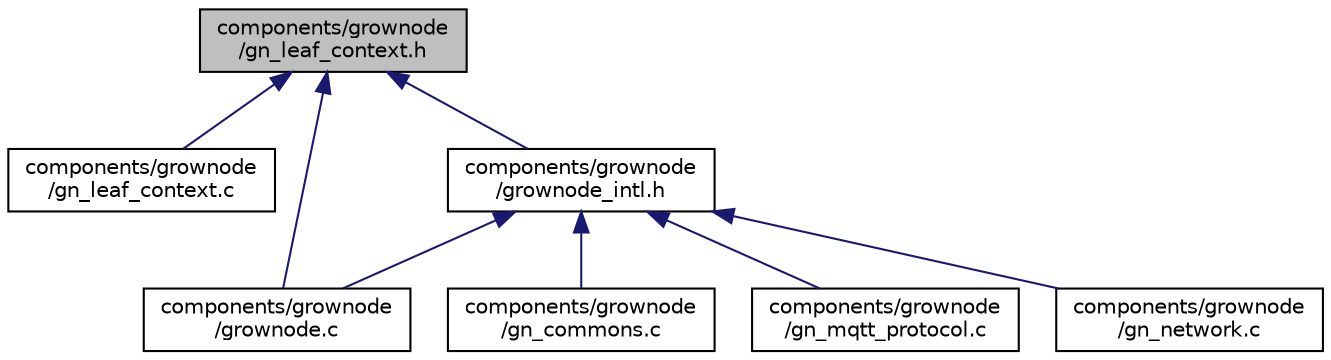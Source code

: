digraph "components/grownode/gn_leaf_context.h"
{
 // LATEX_PDF_SIZE
  edge [fontname="Helvetica",fontsize="10",labelfontname="Helvetica",labelfontsize="10"];
  node [fontname="Helvetica",fontsize="10",shape=record];
  Node1 [label="components/grownode\l/gn_leaf_context.h",height=0.2,width=0.4,color="black", fillcolor="grey75", style="filled", fontcolor="black",tooltip=" "];
  Node1 -> Node2 [dir="back",color="midnightblue",fontsize="10",style="solid",fontname="Helvetica"];
  Node2 [label="components/grownode\l/gn_leaf_context.c",height=0.2,width=0.4,color="black", fillcolor="white", style="filled",URL="$gn__leaf__context_8c.html",tooltip=" "];
  Node1 -> Node3 [dir="back",color="midnightblue",fontsize="10",style="solid",fontname="Helvetica"];
  Node3 [label="components/grownode\l/grownode.c",height=0.2,width=0.4,color="black", fillcolor="white", style="filled",URL="$grownode_8c.html",tooltip=" "];
  Node1 -> Node4 [dir="back",color="midnightblue",fontsize="10",style="solid",fontname="Helvetica"];
  Node4 [label="components/grownode\l/grownode_intl.h",height=0.2,width=0.4,color="black", fillcolor="white", style="filled",URL="$grownode__intl_8h.html",tooltip=" "];
  Node4 -> Node5 [dir="back",color="midnightblue",fontsize="10",style="solid",fontname="Helvetica"];
  Node5 [label="components/grownode\l/gn_commons.c",height=0.2,width=0.4,color="black", fillcolor="white", style="filled",URL="$gn__commons_8c.html",tooltip=" "];
  Node4 -> Node6 [dir="back",color="midnightblue",fontsize="10",style="solid",fontname="Helvetica"];
  Node6 [label="components/grownode\l/gn_mqtt_protocol.c",height=0.2,width=0.4,color="black", fillcolor="white", style="filled",URL="$gn__mqtt__protocol_8c.html",tooltip=" "];
  Node4 -> Node7 [dir="back",color="midnightblue",fontsize="10",style="solid",fontname="Helvetica"];
  Node7 [label="components/grownode\l/gn_network.c",height=0.2,width=0.4,color="black", fillcolor="white", style="filled",URL="$gn__network_8c.html",tooltip=" "];
  Node4 -> Node3 [dir="back",color="midnightblue",fontsize="10",style="solid",fontname="Helvetica"];
}
